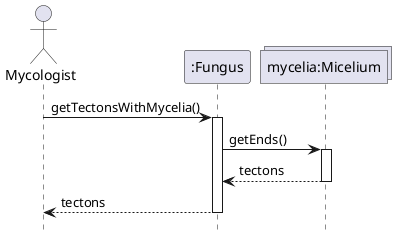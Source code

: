 @startuml
hide footbox

actor Mycologist

participant ":Fungus" as species
collections "mycelia:Micelium" as mycelia

Mycologist -> species : getTectonsWithMycelia()
activate species

species -> mycelia : getEnds()
activate mycelia

return tectons

return tectons

@enduml